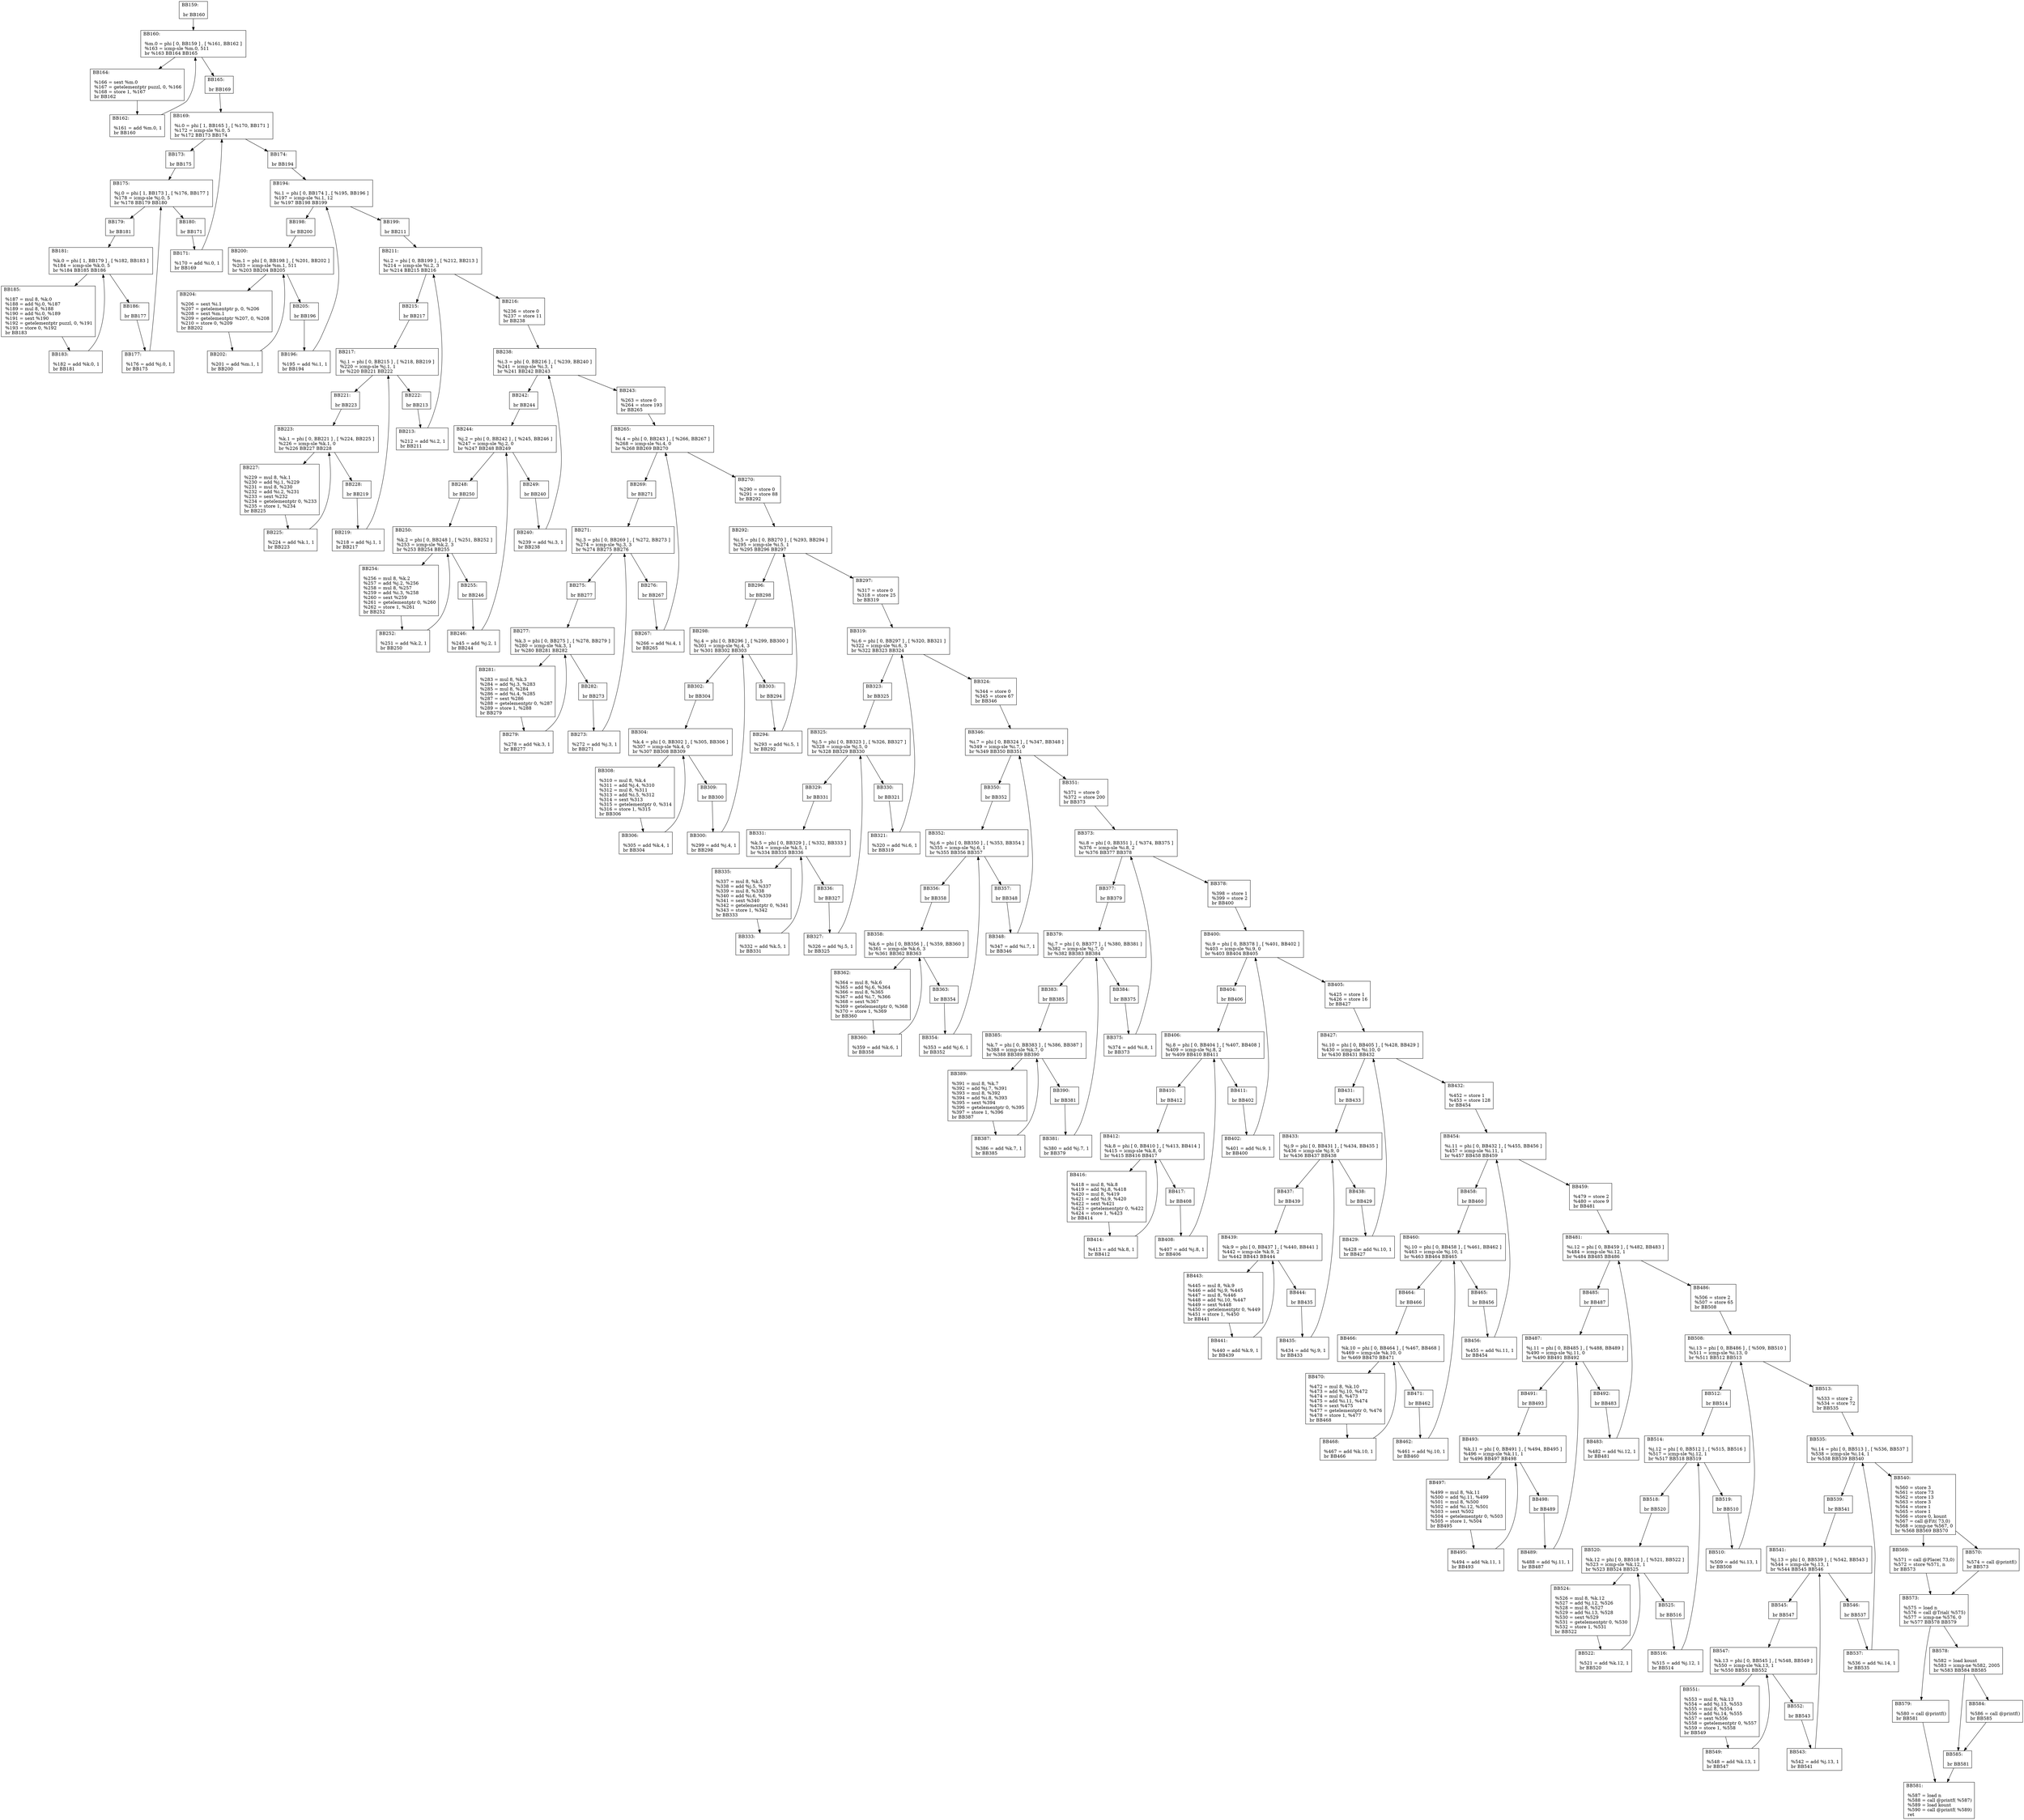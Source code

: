 digraph "CFG for 'Puzzle' function" {
BB159 [shape=record,
    label="{BB159:\l\l
             br BB160\l
             }"];
BB159 -> BB160
BB160 [shape=record,
    label="{BB160:\l\l
             %m.0 = phi [ 0, BB159 ] , [ %161, BB162 ] \l
             %163 = icmp-sle %m.0, 511\l
             br %163 BB164 BB165\l
             }"];
BB160 -> BB164
BB160 -> BB165
BB164 [shape=record,
    label="{BB164:\l\l
             %166 = sext %m.0\l
             %167 = getelementptr puzzl, 0, %166\l
             %168 = store 1, %167\l
             br BB162\l
             }"];
BB164 -> BB162
BB162 [shape=record,
    label="{BB162:\l\l
             %161 = add %m.0, 1\l
             br BB160\l
             }"];
BB162 -> BB160
BB165 [shape=record,
    label="{BB165:\l\l
             br BB169\l
             }"];
BB165 -> BB169
BB169 [shape=record,
    label="{BB169:\l\l
             %i.0 = phi [ 1, BB165 ] , [ %170, BB171 ] \l
             %172 = icmp-sle %i.0, 5\l
             br %172 BB173 BB174\l
             }"];
BB169 -> BB173
BB169 -> BB174
BB173 [shape=record,
    label="{BB173:\l\l
             br BB175\l
             }"];
BB173 -> BB175
BB175 [shape=record,
    label="{BB175:\l\l
             %j.0 = phi [ 1, BB173 ] , [ %176, BB177 ] \l
             %178 = icmp-sle %j.0, 5\l
             br %178 BB179 BB180\l
             }"];
BB175 -> BB179
BB175 -> BB180
BB179 [shape=record,
    label="{BB179:\l\l
             br BB181\l
             }"];
BB179 -> BB181
BB181 [shape=record,
    label="{BB181:\l\l
             %k.0 = phi [ 1, BB179 ] , [ %182, BB183 ] \l
             %184 = icmp-sle %k.0, 5\l
             br %184 BB185 BB186\l
             }"];
BB181 -> BB185
BB181 -> BB186
BB185 [shape=record,
    label="{BB185:\l\l
             %187 = mul 8, %k.0\l
             %188 = add %j.0, %187\l
             %189 = mul 8, %188\l
             %190 = add %i.0, %189\l
             %191 = sext %190\l
             %192 = getelementptr puzzl, 0, %191\l
             %193 = store 0, %192\l
             br BB183\l
             }"];
BB185 -> BB183
BB183 [shape=record,
    label="{BB183:\l\l
             %182 = add %k.0, 1\l
             br BB181\l
             }"];
BB183 -> BB181
BB186 [shape=record,
    label="{BB186:\l\l
             br BB177\l
             }"];
BB186 -> BB177
BB177 [shape=record,
    label="{BB177:\l\l
             %176 = add %j.0, 1\l
             br BB175\l
             }"];
BB177 -> BB175
BB180 [shape=record,
    label="{BB180:\l\l
             br BB171\l
             }"];
BB180 -> BB171
BB171 [shape=record,
    label="{BB171:\l\l
             %170 = add %i.0, 1\l
             br BB169\l
             }"];
BB171 -> BB169
BB174 [shape=record,
    label="{BB174:\l\l
             br BB194\l
             }"];
BB174 -> BB194
BB194 [shape=record,
    label="{BB194:\l\l
             %i.1 = phi [ 0, BB174 ] , [ %195, BB196 ] \l
             %197 = icmp-sle %i.1, 12\l
             br %197 BB198 BB199\l
             }"];
BB194 -> BB198
BB194 -> BB199
BB198 [shape=record,
    label="{BB198:\l\l
             br BB200\l
             }"];
BB198 -> BB200
BB200 [shape=record,
    label="{BB200:\l\l
             %m.1 = phi [ 0, BB198 ] , [ %201, BB202 ] \l
             %203 = icmp-sle %m.1, 511\l
             br %203 BB204 BB205\l
             }"];
BB200 -> BB204
BB200 -> BB205
BB204 [shape=record,
    label="{BB204:\l\l
             %206 = sext %i.1\l
             %207 = getelementptr p, 0, %206\l
             %208 = sext %m.1\l
             %209 = getelementptr %207, 0, %208\l
             %210 = store 0, %209\l
             br BB202\l
             }"];
BB204 -> BB202
BB202 [shape=record,
    label="{BB202:\l\l
             %201 = add %m.1, 1\l
             br BB200\l
             }"];
BB202 -> BB200
BB205 [shape=record,
    label="{BB205:\l\l
             br BB196\l
             }"];
BB205 -> BB196
BB196 [shape=record,
    label="{BB196:\l\l
             %195 = add %i.1, 1\l
             br BB194\l
             }"];
BB196 -> BB194
BB199 [shape=record,
    label="{BB199:\l\l
             br BB211\l
             }"];
BB199 -> BB211
BB211 [shape=record,
    label="{BB211:\l\l
             %i.2 = phi [ 0, BB199 ] , [ %212, BB213 ] \l
             %214 = icmp-sle %i.2, 3\l
             br %214 BB215 BB216\l
             }"];
BB211 -> BB215
BB211 -> BB216
BB215 [shape=record,
    label="{BB215:\l\l
             br BB217\l
             }"];
BB215 -> BB217
BB217 [shape=record,
    label="{BB217:\l\l
             %j.1 = phi [ 0, BB215 ] , [ %218, BB219 ] \l
             %220 = icmp-sle %j.1, 1\l
             br %220 BB221 BB222\l
             }"];
BB217 -> BB221
BB217 -> BB222
BB221 [shape=record,
    label="{BB221:\l\l
             br BB223\l
             }"];
BB221 -> BB223
BB223 [shape=record,
    label="{BB223:\l\l
             %k.1 = phi [ 0, BB221 ] , [ %224, BB225 ] \l
             %226 = icmp-sle %k.1, 0\l
             br %226 BB227 BB228\l
             }"];
BB223 -> BB227
BB223 -> BB228
BB227 [shape=record,
    label="{BB227:\l\l
             %229 = mul 8, %k.1\l
             %230 = add %j.1, %229\l
             %231 = mul 8, %230\l
             %232 = add %i.2, %231\l
             %233 = sext %232\l
             %234 = getelementptr 0, %233\l
             %235 = store 1, %234\l
             br BB225\l
             }"];
BB227 -> BB225
BB225 [shape=record,
    label="{BB225:\l\l
             %224 = add %k.1, 1\l
             br BB223\l
             }"];
BB225 -> BB223
BB228 [shape=record,
    label="{BB228:\l\l
             br BB219\l
             }"];
BB228 -> BB219
BB219 [shape=record,
    label="{BB219:\l\l
             %218 = add %j.1, 1\l
             br BB217\l
             }"];
BB219 -> BB217
BB222 [shape=record,
    label="{BB222:\l\l
             br BB213\l
             }"];
BB222 -> BB213
BB213 [shape=record,
    label="{BB213:\l\l
             %212 = add %i.2, 1\l
             br BB211\l
             }"];
BB213 -> BB211
BB216 [shape=record,
    label="{BB216:\l\l
             %236 = store 0\l
             %237 = store 11\l
             br BB238\l
             }"];
BB216 -> BB238
BB238 [shape=record,
    label="{BB238:\l\l
             %i.3 = phi [ 0, BB216 ] , [ %239, BB240 ] \l
             %241 = icmp-sle %i.3, 1\l
             br %241 BB242 BB243\l
             }"];
BB238 -> BB242
BB238 -> BB243
BB242 [shape=record,
    label="{BB242:\l\l
             br BB244\l
             }"];
BB242 -> BB244
BB244 [shape=record,
    label="{BB244:\l\l
             %j.2 = phi [ 0, BB242 ] , [ %245, BB246 ] \l
             %247 = icmp-sle %j.2, 0\l
             br %247 BB248 BB249\l
             }"];
BB244 -> BB248
BB244 -> BB249
BB248 [shape=record,
    label="{BB248:\l\l
             br BB250\l
             }"];
BB248 -> BB250
BB250 [shape=record,
    label="{BB250:\l\l
             %k.2 = phi [ 0, BB248 ] , [ %251, BB252 ] \l
             %253 = icmp-sle %k.2, 3\l
             br %253 BB254 BB255\l
             }"];
BB250 -> BB254
BB250 -> BB255
BB254 [shape=record,
    label="{BB254:\l\l
             %256 = mul 8, %k.2\l
             %257 = add %j.2, %256\l
             %258 = mul 8, %257\l
             %259 = add %i.3, %258\l
             %260 = sext %259\l
             %261 = getelementptr 0, %260\l
             %262 = store 1, %261\l
             br BB252\l
             }"];
BB254 -> BB252
BB252 [shape=record,
    label="{BB252:\l\l
             %251 = add %k.2, 1\l
             br BB250\l
             }"];
BB252 -> BB250
BB255 [shape=record,
    label="{BB255:\l\l
             br BB246\l
             }"];
BB255 -> BB246
BB246 [shape=record,
    label="{BB246:\l\l
             %245 = add %j.2, 1\l
             br BB244\l
             }"];
BB246 -> BB244
BB249 [shape=record,
    label="{BB249:\l\l
             br BB240\l
             }"];
BB249 -> BB240
BB240 [shape=record,
    label="{BB240:\l\l
             %239 = add %i.3, 1\l
             br BB238\l
             }"];
BB240 -> BB238
BB243 [shape=record,
    label="{BB243:\l\l
             %263 = store 0\l
             %264 = store 193\l
             br BB265\l
             }"];
BB243 -> BB265
BB265 [shape=record,
    label="{BB265:\l\l
             %i.4 = phi [ 0, BB243 ] , [ %266, BB267 ] \l
             %268 = icmp-sle %i.4, 0\l
             br %268 BB269 BB270\l
             }"];
BB265 -> BB269
BB265 -> BB270
BB269 [shape=record,
    label="{BB269:\l\l
             br BB271\l
             }"];
BB269 -> BB271
BB271 [shape=record,
    label="{BB271:\l\l
             %j.3 = phi [ 0, BB269 ] , [ %272, BB273 ] \l
             %274 = icmp-sle %j.3, 3\l
             br %274 BB275 BB276\l
             }"];
BB271 -> BB275
BB271 -> BB276
BB275 [shape=record,
    label="{BB275:\l\l
             br BB277\l
             }"];
BB275 -> BB277
BB277 [shape=record,
    label="{BB277:\l\l
             %k.3 = phi [ 0, BB275 ] , [ %278, BB279 ] \l
             %280 = icmp-sle %k.3, 1\l
             br %280 BB281 BB282\l
             }"];
BB277 -> BB281
BB277 -> BB282
BB281 [shape=record,
    label="{BB281:\l\l
             %283 = mul 8, %k.3\l
             %284 = add %j.3, %283\l
             %285 = mul 8, %284\l
             %286 = add %i.4, %285\l
             %287 = sext %286\l
             %288 = getelementptr 0, %287\l
             %289 = store 1, %288\l
             br BB279\l
             }"];
BB281 -> BB279
BB279 [shape=record,
    label="{BB279:\l\l
             %278 = add %k.3, 1\l
             br BB277\l
             }"];
BB279 -> BB277
BB282 [shape=record,
    label="{BB282:\l\l
             br BB273\l
             }"];
BB282 -> BB273
BB273 [shape=record,
    label="{BB273:\l\l
             %272 = add %j.3, 1\l
             br BB271\l
             }"];
BB273 -> BB271
BB276 [shape=record,
    label="{BB276:\l\l
             br BB267\l
             }"];
BB276 -> BB267
BB267 [shape=record,
    label="{BB267:\l\l
             %266 = add %i.4, 1\l
             br BB265\l
             }"];
BB267 -> BB265
BB270 [shape=record,
    label="{BB270:\l\l
             %290 = store 0\l
             %291 = store 88\l
             br BB292\l
             }"];
BB270 -> BB292
BB292 [shape=record,
    label="{BB292:\l\l
             %i.5 = phi [ 0, BB270 ] , [ %293, BB294 ] \l
             %295 = icmp-sle %i.5, 1\l
             br %295 BB296 BB297\l
             }"];
BB292 -> BB296
BB292 -> BB297
BB296 [shape=record,
    label="{BB296:\l\l
             br BB298\l
             }"];
BB296 -> BB298
BB298 [shape=record,
    label="{BB298:\l\l
             %j.4 = phi [ 0, BB296 ] , [ %299, BB300 ] \l
             %301 = icmp-sle %j.4, 3\l
             br %301 BB302 BB303\l
             }"];
BB298 -> BB302
BB298 -> BB303
BB302 [shape=record,
    label="{BB302:\l\l
             br BB304\l
             }"];
BB302 -> BB304
BB304 [shape=record,
    label="{BB304:\l\l
             %k.4 = phi [ 0, BB302 ] , [ %305, BB306 ] \l
             %307 = icmp-sle %k.4, 0\l
             br %307 BB308 BB309\l
             }"];
BB304 -> BB308
BB304 -> BB309
BB308 [shape=record,
    label="{BB308:\l\l
             %310 = mul 8, %k.4\l
             %311 = add %j.4, %310\l
             %312 = mul 8, %311\l
             %313 = add %i.5, %312\l
             %314 = sext %313\l
             %315 = getelementptr 0, %314\l
             %316 = store 1, %315\l
             br BB306\l
             }"];
BB308 -> BB306
BB306 [shape=record,
    label="{BB306:\l\l
             %305 = add %k.4, 1\l
             br BB304\l
             }"];
BB306 -> BB304
BB309 [shape=record,
    label="{BB309:\l\l
             br BB300\l
             }"];
BB309 -> BB300
BB300 [shape=record,
    label="{BB300:\l\l
             %299 = add %j.4, 1\l
             br BB298\l
             }"];
BB300 -> BB298
BB303 [shape=record,
    label="{BB303:\l\l
             br BB294\l
             }"];
BB303 -> BB294
BB294 [shape=record,
    label="{BB294:\l\l
             %293 = add %i.5, 1\l
             br BB292\l
             }"];
BB294 -> BB292
BB297 [shape=record,
    label="{BB297:\l\l
             %317 = store 0\l
             %318 = store 25\l
             br BB319\l
             }"];
BB297 -> BB319
BB319 [shape=record,
    label="{BB319:\l\l
             %i.6 = phi [ 0, BB297 ] , [ %320, BB321 ] \l
             %322 = icmp-sle %i.6, 3\l
             br %322 BB323 BB324\l
             }"];
BB319 -> BB323
BB319 -> BB324
BB323 [shape=record,
    label="{BB323:\l\l
             br BB325\l
             }"];
BB323 -> BB325
BB325 [shape=record,
    label="{BB325:\l\l
             %j.5 = phi [ 0, BB323 ] , [ %326, BB327 ] \l
             %328 = icmp-sle %j.5, 0\l
             br %328 BB329 BB330\l
             }"];
BB325 -> BB329
BB325 -> BB330
BB329 [shape=record,
    label="{BB329:\l\l
             br BB331\l
             }"];
BB329 -> BB331
BB331 [shape=record,
    label="{BB331:\l\l
             %k.5 = phi [ 0, BB329 ] , [ %332, BB333 ] \l
             %334 = icmp-sle %k.5, 1\l
             br %334 BB335 BB336\l
             }"];
BB331 -> BB335
BB331 -> BB336
BB335 [shape=record,
    label="{BB335:\l\l
             %337 = mul 8, %k.5\l
             %338 = add %j.5, %337\l
             %339 = mul 8, %338\l
             %340 = add %i.6, %339\l
             %341 = sext %340\l
             %342 = getelementptr 0, %341\l
             %343 = store 1, %342\l
             br BB333\l
             }"];
BB335 -> BB333
BB333 [shape=record,
    label="{BB333:\l\l
             %332 = add %k.5, 1\l
             br BB331\l
             }"];
BB333 -> BB331
BB336 [shape=record,
    label="{BB336:\l\l
             br BB327\l
             }"];
BB336 -> BB327
BB327 [shape=record,
    label="{BB327:\l\l
             %326 = add %j.5, 1\l
             br BB325\l
             }"];
BB327 -> BB325
BB330 [shape=record,
    label="{BB330:\l\l
             br BB321\l
             }"];
BB330 -> BB321
BB321 [shape=record,
    label="{BB321:\l\l
             %320 = add %i.6, 1\l
             br BB319\l
             }"];
BB321 -> BB319
BB324 [shape=record,
    label="{BB324:\l\l
             %344 = store 0\l
             %345 = store 67\l
             br BB346\l
             }"];
BB324 -> BB346
BB346 [shape=record,
    label="{BB346:\l\l
             %i.7 = phi [ 0, BB324 ] , [ %347, BB348 ] \l
             %349 = icmp-sle %i.7, 0\l
             br %349 BB350 BB351\l
             }"];
BB346 -> BB350
BB346 -> BB351
BB350 [shape=record,
    label="{BB350:\l\l
             br BB352\l
             }"];
BB350 -> BB352
BB352 [shape=record,
    label="{BB352:\l\l
             %j.6 = phi [ 0, BB350 ] , [ %353, BB354 ] \l
             %355 = icmp-sle %j.6, 1\l
             br %355 BB356 BB357\l
             }"];
BB352 -> BB356
BB352 -> BB357
BB356 [shape=record,
    label="{BB356:\l\l
             br BB358\l
             }"];
BB356 -> BB358
BB358 [shape=record,
    label="{BB358:\l\l
             %k.6 = phi [ 0, BB356 ] , [ %359, BB360 ] \l
             %361 = icmp-sle %k.6, 3\l
             br %361 BB362 BB363\l
             }"];
BB358 -> BB362
BB358 -> BB363
BB362 [shape=record,
    label="{BB362:\l\l
             %364 = mul 8, %k.6\l
             %365 = add %j.6, %364\l
             %366 = mul 8, %365\l
             %367 = add %i.7, %366\l
             %368 = sext %367\l
             %369 = getelementptr 0, %368\l
             %370 = store 1, %369\l
             br BB360\l
             }"];
BB362 -> BB360
BB360 [shape=record,
    label="{BB360:\l\l
             %359 = add %k.6, 1\l
             br BB358\l
             }"];
BB360 -> BB358
BB363 [shape=record,
    label="{BB363:\l\l
             br BB354\l
             }"];
BB363 -> BB354
BB354 [shape=record,
    label="{BB354:\l\l
             %353 = add %j.6, 1\l
             br BB352\l
             }"];
BB354 -> BB352
BB357 [shape=record,
    label="{BB357:\l\l
             br BB348\l
             }"];
BB357 -> BB348
BB348 [shape=record,
    label="{BB348:\l\l
             %347 = add %i.7, 1\l
             br BB346\l
             }"];
BB348 -> BB346
BB351 [shape=record,
    label="{BB351:\l\l
             %371 = store 0\l
             %372 = store 200\l
             br BB373\l
             }"];
BB351 -> BB373
BB373 [shape=record,
    label="{BB373:\l\l
             %i.8 = phi [ 0, BB351 ] , [ %374, BB375 ] \l
             %376 = icmp-sle %i.8, 2\l
             br %376 BB377 BB378\l
             }"];
BB373 -> BB377
BB373 -> BB378
BB377 [shape=record,
    label="{BB377:\l\l
             br BB379\l
             }"];
BB377 -> BB379
BB379 [shape=record,
    label="{BB379:\l\l
             %j.7 = phi [ 0, BB377 ] , [ %380, BB381 ] \l
             %382 = icmp-sle %j.7, 0\l
             br %382 BB383 BB384\l
             }"];
BB379 -> BB383
BB379 -> BB384
BB383 [shape=record,
    label="{BB383:\l\l
             br BB385\l
             }"];
BB383 -> BB385
BB385 [shape=record,
    label="{BB385:\l\l
             %k.7 = phi [ 0, BB383 ] , [ %386, BB387 ] \l
             %388 = icmp-sle %k.7, 0\l
             br %388 BB389 BB390\l
             }"];
BB385 -> BB389
BB385 -> BB390
BB389 [shape=record,
    label="{BB389:\l\l
             %391 = mul 8, %k.7\l
             %392 = add %j.7, %391\l
             %393 = mul 8, %392\l
             %394 = add %i.8, %393\l
             %395 = sext %394\l
             %396 = getelementptr 0, %395\l
             %397 = store 1, %396\l
             br BB387\l
             }"];
BB389 -> BB387
BB387 [shape=record,
    label="{BB387:\l\l
             %386 = add %k.7, 1\l
             br BB385\l
             }"];
BB387 -> BB385
BB390 [shape=record,
    label="{BB390:\l\l
             br BB381\l
             }"];
BB390 -> BB381
BB381 [shape=record,
    label="{BB381:\l\l
             %380 = add %j.7, 1\l
             br BB379\l
             }"];
BB381 -> BB379
BB384 [shape=record,
    label="{BB384:\l\l
             br BB375\l
             }"];
BB384 -> BB375
BB375 [shape=record,
    label="{BB375:\l\l
             %374 = add %i.8, 1\l
             br BB373\l
             }"];
BB375 -> BB373
BB378 [shape=record,
    label="{BB378:\l\l
             %398 = store 1\l
             %399 = store 2\l
             br BB400\l
             }"];
BB378 -> BB400
BB400 [shape=record,
    label="{BB400:\l\l
             %i.9 = phi [ 0, BB378 ] , [ %401, BB402 ] \l
             %403 = icmp-sle %i.9, 0\l
             br %403 BB404 BB405\l
             }"];
BB400 -> BB404
BB400 -> BB405
BB404 [shape=record,
    label="{BB404:\l\l
             br BB406\l
             }"];
BB404 -> BB406
BB406 [shape=record,
    label="{BB406:\l\l
             %j.8 = phi [ 0, BB404 ] , [ %407, BB408 ] \l
             %409 = icmp-sle %j.8, 2\l
             br %409 BB410 BB411\l
             }"];
BB406 -> BB410
BB406 -> BB411
BB410 [shape=record,
    label="{BB410:\l\l
             br BB412\l
             }"];
BB410 -> BB412
BB412 [shape=record,
    label="{BB412:\l\l
             %k.8 = phi [ 0, BB410 ] , [ %413, BB414 ] \l
             %415 = icmp-sle %k.8, 0\l
             br %415 BB416 BB417\l
             }"];
BB412 -> BB416
BB412 -> BB417
BB416 [shape=record,
    label="{BB416:\l\l
             %418 = mul 8, %k.8\l
             %419 = add %j.8, %418\l
             %420 = mul 8, %419\l
             %421 = add %i.9, %420\l
             %422 = sext %421\l
             %423 = getelementptr 0, %422\l
             %424 = store 1, %423\l
             br BB414\l
             }"];
BB416 -> BB414
BB414 [shape=record,
    label="{BB414:\l\l
             %413 = add %k.8, 1\l
             br BB412\l
             }"];
BB414 -> BB412
BB417 [shape=record,
    label="{BB417:\l\l
             br BB408\l
             }"];
BB417 -> BB408
BB408 [shape=record,
    label="{BB408:\l\l
             %407 = add %j.8, 1\l
             br BB406\l
             }"];
BB408 -> BB406
BB411 [shape=record,
    label="{BB411:\l\l
             br BB402\l
             }"];
BB411 -> BB402
BB402 [shape=record,
    label="{BB402:\l\l
             %401 = add %i.9, 1\l
             br BB400\l
             }"];
BB402 -> BB400
BB405 [shape=record,
    label="{BB405:\l\l
             %425 = store 1\l
             %426 = store 16\l
             br BB427\l
             }"];
BB405 -> BB427
BB427 [shape=record,
    label="{BB427:\l\l
             %i.10 = phi [ 0, BB405 ] , [ %428, BB429 ] \l
             %430 = icmp-sle %i.10, 0\l
             br %430 BB431 BB432\l
             }"];
BB427 -> BB431
BB427 -> BB432
BB431 [shape=record,
    label="{BB431:\l\l
             br BB433\l
             }"];
BB431 -> BB433
BB433 [shape=record,
    label="{BB433:\l\l
             %j.9 = phi [ 0, BB431 ] , [ %434, BB435 ] \l
             %436 = icmp-sle %j.9, 0\l
             br %436 BB437 BB438\l
             }"];
BB433 -> BB437
BB433 -> BB438
BB437 [shape=record,
    label="{BB437:\l\l
             br BB439\l
             }"];
BB437 -> BB439
BB439 [shape=record,
    label="{BB439:\l\l
             %k.9 = phi [ 0, BB437 ] , [ %440, BB441 ] \l
             %442 = icmp-sle %k.9, 2\l
             br %442 BB443 BB444\l
             }"];
BB439 -> BB443
BB439 -> BB444
BB443 [shape=record,
    label="{BB443:\l\l
             %445 = mul 8, %k.9\l
             %446 = add %j.9, %445\l
             %447 = mul 8, %446\l
             %448 = add %i.10, %447\l
             %449 = sext %448\l
             %450 = getelementptr 0, %449\l
             %451 = store 1, %450\l
             br BB441\l
             }"];
BB443 -> BB441
BB441 [shape=record,
    label="{BB441:\l\l
             %440 = add %k.9, 1\l
             br BB439\l
             }"];
BB441 -> BB439
BB444 [shape=record,
    label="{BB444:\l\l
             br BB435\l
             }"];
BB444 -> BB435
BB435 [shape=record,
    label="{BB435:\l\l
             %434 = add %j.9, 1\l
             br BB433\l
             }"];
BB435 -> BB433
BB438 [shape=record,
    label="{BB438:\l\l
             br BB429\l
             }"];
BB438 -> BB429
BB429 [shape=record,
    label="{BB429:\l\l
             %428 = add %i.10, 1\l
             br BB427\l
             }"];
BB429 -> BB427
BB432 [shape=record,
    label="{BB432:\l\l
             %452 = store 1\l
             %453 = store 128\l
             br BB454\l
             }"];
BB432 -> BB454
BB454 [shape=record,
    label="{BB454:\l\l
             %i.11 = phi [ 0, BB432 ] , [ %455, BB456 ] \l
             %457 = icmp-sle %i.11, 1\l
             br %457 BB458 BB459\l
             }"];
BB454 -> BB458
BB454 -> BB459
BB458 [shape=record,
    label="{BB458:\l\l
             br BB460\l
             }"];
BB458 -> BB460
BB460 [shape=record,
    label="{BB460:\l\l
             %j.10 = phi [ 0, BB458 ] , [ %461, BB462 ] \l
             %463 = icmp-sle %j.10, 1\l
             br %463 BB464 BB465\l
             }"];
BB460 -> BB464
BB460 -> BB465
BB464 [shape=record,
    label="{BB464:\l\l
             br BB466\l
             }"];
BB464 -> BB466
BB466 [shape=record,
    label="{BB466:\l\l
             %k.10 = phi [ 0, BB464 ] , [ %467, BB468 ] \l
             %469 = icmp-sle %k.10, 0\l
             br %469 BB470 BB471\l
             }"];
BB466 -> BB470
BB466 -> BB471
BB470 [shape=record,
    label="{BB470:\l\l
             %472 = mul 8, %k.10\l
             %473 = add %j.10, %472\l
             %474 = mul 8, %473\l
             %475 = add %i.11, %474\l
             %476 = sext %475\l
             %477 = getelementptr 0, %476\l
             %478 = store 1, %477\l
             br BB468\l
             }"];
BB470 -> BB468
BB468 [shape=record,
    label="{BB468:\l\l
             %467 = add %k.10, 1\l
             br BB466\l
             }"];
BB468 -> BB466
BB471 [shape=record,
    label="{BB471:\l\l
             br BB462\l
             }"];
BB471 -> BB462
BB462 [shape=record,
    label="{BB462:\l\l
             %461 = add %j.10, 1\l
             br BB460\l
             }"];
BB462 -> BB460
BB465 [shape=record,
    label="{BB465:\l\l
             br BB456\l
             }"];
BB465 -> BB456
BB456 [shape=record,
    label="{BB456:\l\l
             %455 = add %i.11, 1\l
             br BB454\l
             }"];
BB456 -> BB454
BB459 [shape=record,
    label="{BB459:\l\l
             %479 = store 2\l
             %480 = store 9\l
             br BB481\l
             }"];
BB459 -> BB481
BB481 [shape=record,
    label="{BB481:\l\l
             %i.12 = phi [ 0, BB459 ] , [ %482, BB483 ] \l
             %484 = icmp-sle %i.12, 1\l
             br %484 BB485 BB486\l
             }"];
BB481 -> BB485
BB481 -> BB486
BB485 [shape=record,
    label="{BB485:\l\l
             br BB487\l
             }"];
BB485 -> BB487
BB487 [shape=record,
    label="{BB487:\l\l
             %j.11 = phi [ 0, BB485 ] , [ %488, BB489 ] \l
             %490 = icmp-sle %j.11, 0\l
             br %490 BB491 BB492\l
             }"];
BB487 -> BB491
BB487 -> BB492
BB491 [shape=record,
    label="{BB491:\l\l
             br BB493\l
             }"];
BB491 -> BB493
BB493 [shape=record,
    label="{BB493:\l\l
             %k.11 = phi [ 0, BB491 ] , [ %494, BB495 ] \l
             %496 = icmp-sle %k.11, 1\l
             br %496 BB497 BB498\l
             }"];
BB493 -> BB497
BB493 -> BB498
BB497 [shape=record,
    label="{BB497:\l\l
             %499 = mul 8, %k.11\l
             %500 = add %j.11, %499\l
             %501 = mul 8, %500\l
             %502 = add %i.12, %501\l
             %503 = sext %502\l
             %504 = getelementptr 0, %503\l
             %505 = store 1, %504\l
             br BB495\l
             }"];
BB497 -> BB495
BB495 [shape=record,
    label="{BB495:\l\l
             %494 = add %k.11, 1\l
             br BB493\l
             }"];
BB495 -> BB493
BB498 [shape=record,
    label="{BB498:\l\l
             br BB489\l
             }"];
BB498 -> BB489
BB489 [shape=record,
    label="{BB489:\l\l
             %488 = add %j.11, 1\l
             br BB487\l
             }"];
BB489 -> BB487
BB492 [shape=record,
    label="{BB492:\l\l
             br BB483\l
             }"];
BB492 -> BB483
BB483 [shape=record,
    label="{BB483:\l\l
             %482 = add %i.12, 1\l
             br BB481\l
             }"];
BB483 -> BB481
BB486 [shape=record,
    label="{BB486:\l\l
             %506 = store 2\l
             %507 = store 65\l
             br BB508\l
             }"];
BB486 -> BB508
BB508 [shape=record,
    label="{BB508:\l\l
             %i.13 = phi [ 0, BB486 ] , [ %509, BB510 ] \l
             %511 = icmp-sle %i.13, 0\l
             br %511 BB512 BB513\l
             }"];
BB508 -> BB512
BB508 -> BB513
BB512 [shape=record,
    label="{BB512:\l\l
             br BB514\l
             }"];
BB512 -> BB514
BB514 [shape=record,
    label="{BB514:\l\l
             %j.12 = phi [ 0, BB512 ] , [ %515, BB516 ] \l
             %517 = icmp-sle %j.12, 1\l
             br %517 BB518 BB519\l
             }"];
BB514 -> BB518
BB514 -> BB519
BB518 [shape=record,
    label="{BB518:\l\l
             br BB520\l
             }"];
BB518 -> BB520
BB520 [shape=record,
    label="{BB520:\l\l
             %k.12 = phi [ 0, BB518 ] , [ %521, BB522 ] \l
             %523 = icmp-sle %k.12, 1\l
             br %523 BB524 BB525\l
             }"];
BB520 -> BB524
BB520 -> BB525
BB524 [shape=record,
    label="{BB524:\l\l
             %526 = mul 8, %k.12\l
             %527 = add %j.12, %526\l
             %528 = mul 8, %527\l
             %529 = add %i.13, %528\l
             %530 = sext %529\l
             %531 = getelementptr 0, %530\l
             %532 = store 1, %531\l
             br BB522\l
             }"];
BB524 -> BB522
BB522 [shape=record,
    label="{BB522:\l\l
             %521 = add %k.12, 1\l
             br BB520\l
             }"];
BB522 -> BB520
BB525 [shape=record,
    label="{BB525:\l\l
             br BB516\l
             }"];
BB525 -> BB516
BB516 [shape=record,
    label="{BB516:\l\l
             %515 = add %j.12, 1\l
             br BB514\l
             }"];
BB516 -> BB514
BB519 [shape=record,
    label="{BB519:\l\l
             br BB510\l
             }"];
BB519 -> BB510
BB510 [shape=record,
    label="{BB510:\l\l
             %509 = add %i.13, 1\l
             br BB508\l
             }"];
BB510 -> BB508
BB513 [shape=record,
    label="{BB513:\l\l
             %533 = store 2\l
             %534 = store 72\l
             br BB535\l
             }"];
BB513 -> BB535
BB535 [shape=record,
    label="{BB535:\l\l
             %i.14 = phi [ 0, BB513 ] , [ %536, BB537 ] \l
             %538 = icmp-sle %i.14, 1\l
             br %538 BB539 BB540\l
             }"];
BB535 -> BB539
BB535 -> BB540
BB539 [shape=record,
    label="{BB539:\l\l
             br BB541\l
             }"];
BB539 -> BB541
BB541 [shape=record,
    label="{BB541:\l\l
             %j.13 = phi [ 0, BB539 ] , [ %542, BB543 ] \l
             %544 = icmp-sle %j.13, 1\l
             br %544 BB545 BB546\l
             }"];
BB541 -> BB545
BB541 -> BB546
BB545 [shape=record,
    label="{BB545:\l\l
             br BB547\l
             }"];
BB545 -> BB547
BB547 [shape=record,
    label="{BB547:\l\l
             %k.13 = phi [ 0, BB545 ] , [ %548, BB549 ] \l
             %550 = icmp-sle %k.13, 1\l
             br %550 BB551 BB552\l
             }"];
BB547 -> BB551
BB547 -> BB552
BB551 [shape=record,
    label="{BB551:\l\l
             %553 = mul 8, %k.13\l
             %554 = add %j.13, %553\l
             %555 = mul 8, %554\l
             %556 = add %i.14, %555\l
             %557 = sext %556\l
             %558 = getelementptr 0, %557\l
             %559 = store 1, %558\l
             br BB549\l
             }"];
BB551 -> BB549
BB549 [shape=record,
    label="{BB549:\l\l
             %548 = add %k.13, 1\l
             br BB547\l
             }"];
BB549 -> BB547
BB552 [shape=record,
    label="{BB552:\l\l
             br BB543\l
             }"];
BB552 -> BB543
BB543 [shape=record,
    label="{BB543:\l\l
             %542 = add %j.13, 1\l
             br BB541\l
             }"];
BB543 -> BB541
BB546 [shape=record,
    label="{BB546:\l\l
             br BB537\l
             }"];
BB546 -> BB537
BB537 [shape=record,
    label="{BB537:\l\l
             %536 = add %i.14, 1\l
             br BB535\l
             }"];
BB537 -> BB535
BB540 [shape=record,
    label="{BB540:\l\l
             %560 = store 3\l
             %561 = store 73\l
             %562 = store 13\l
             %563 = store 3\l
             %564 = store 1\l
             %565 = store 1\l
             %566 = store 0, kount\l
             %567 = call @Fit( 73,0)\l
             %568 = icmp-ne %567, 0\l
             br %568 BB569 BB570\l
             }"];
BB540 -> BB569
BB540 -> BB570
BB569 [shape=record,
    label="{BB569:\l\l
             %571 = call @Place( 73,0)\l
             %572 = store %571, n\l
             br BB573\l
             }"];
BB569 -> BB573
BB570 [shape=record,
    label="{BB570:\l\l
             %574 = call @printf()\l
             br BB573\l
             }"];
BB570 -> BB573
BB573 [shape=record,
    label="{BB573:\l\l
             %575 = load n\l
             %576 = call @Trial( %575)\l
             %577 = icmp-ne %576, 0\l
             br %577 BB578 BB579\l
             }"];
BB573 -> BB578
BB573 -> BB579
BB579 [shape=record,
    label="{BB579:\l\l
             %580 = call @printf()\l
             br BB581\l
             }"];
BB579 -> BB581
BB578 [shape=record,
    label="{BB578:\l\l
             %582 = load kount\l
             %583 = icmp-ne %582, 2005\l
             br %583 BB584 BB585\l
             }"];
BB578 -> BB584
BB578 -> BB585
BB584 [shape=record,
    label="{BB584:\l\l
             %586 = call @printf()\l
             br BB585\l
             }"];
BB584 -> BB585
BB585 [shape=record,
    label="{BB585:\l\l
             br BB581\l
             }"];
BB585 -> BB581
BB581 [shape=record,
    label="{BB581:\l\l
             %587 = load n\l
             %588 = call @printf( %587)\l
             %589 = load kount\l
             %590 = call @printf( %589)\l
             ret\l
             }"];
}